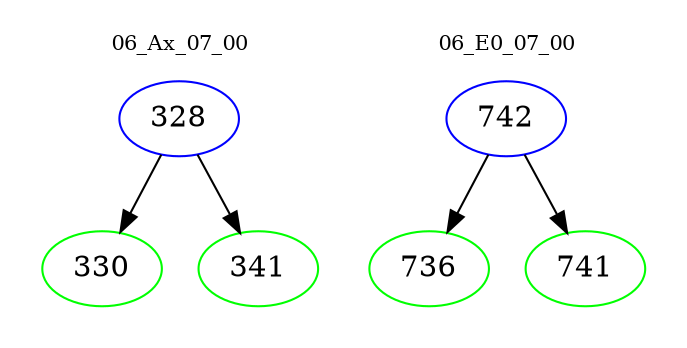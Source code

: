 digraph{
subgraph cluster_0 {
color = white
label = "06_Ax_07_00";
fontsize=10;
T0_328 [label="328", color="blue"]
T0_328 -> T0_330 [color="black"]
T0_330 [label="330", color="green"]
T0_328 -> T0_341 [color="black"]
T0_341 [label="341", color="green"]
}
subgraph cluster_1 {
color = white
label = "06_E0_07_00";
fontsize=10;
T1_742 [label="742", color="blue"]
T1_742 -> T1_736 [color="black"]
T1_736 [label="736", color="green"]
T1_742 -> T1_741 [color="black"]
T1_741 [label="741", color="green"]
}
}
